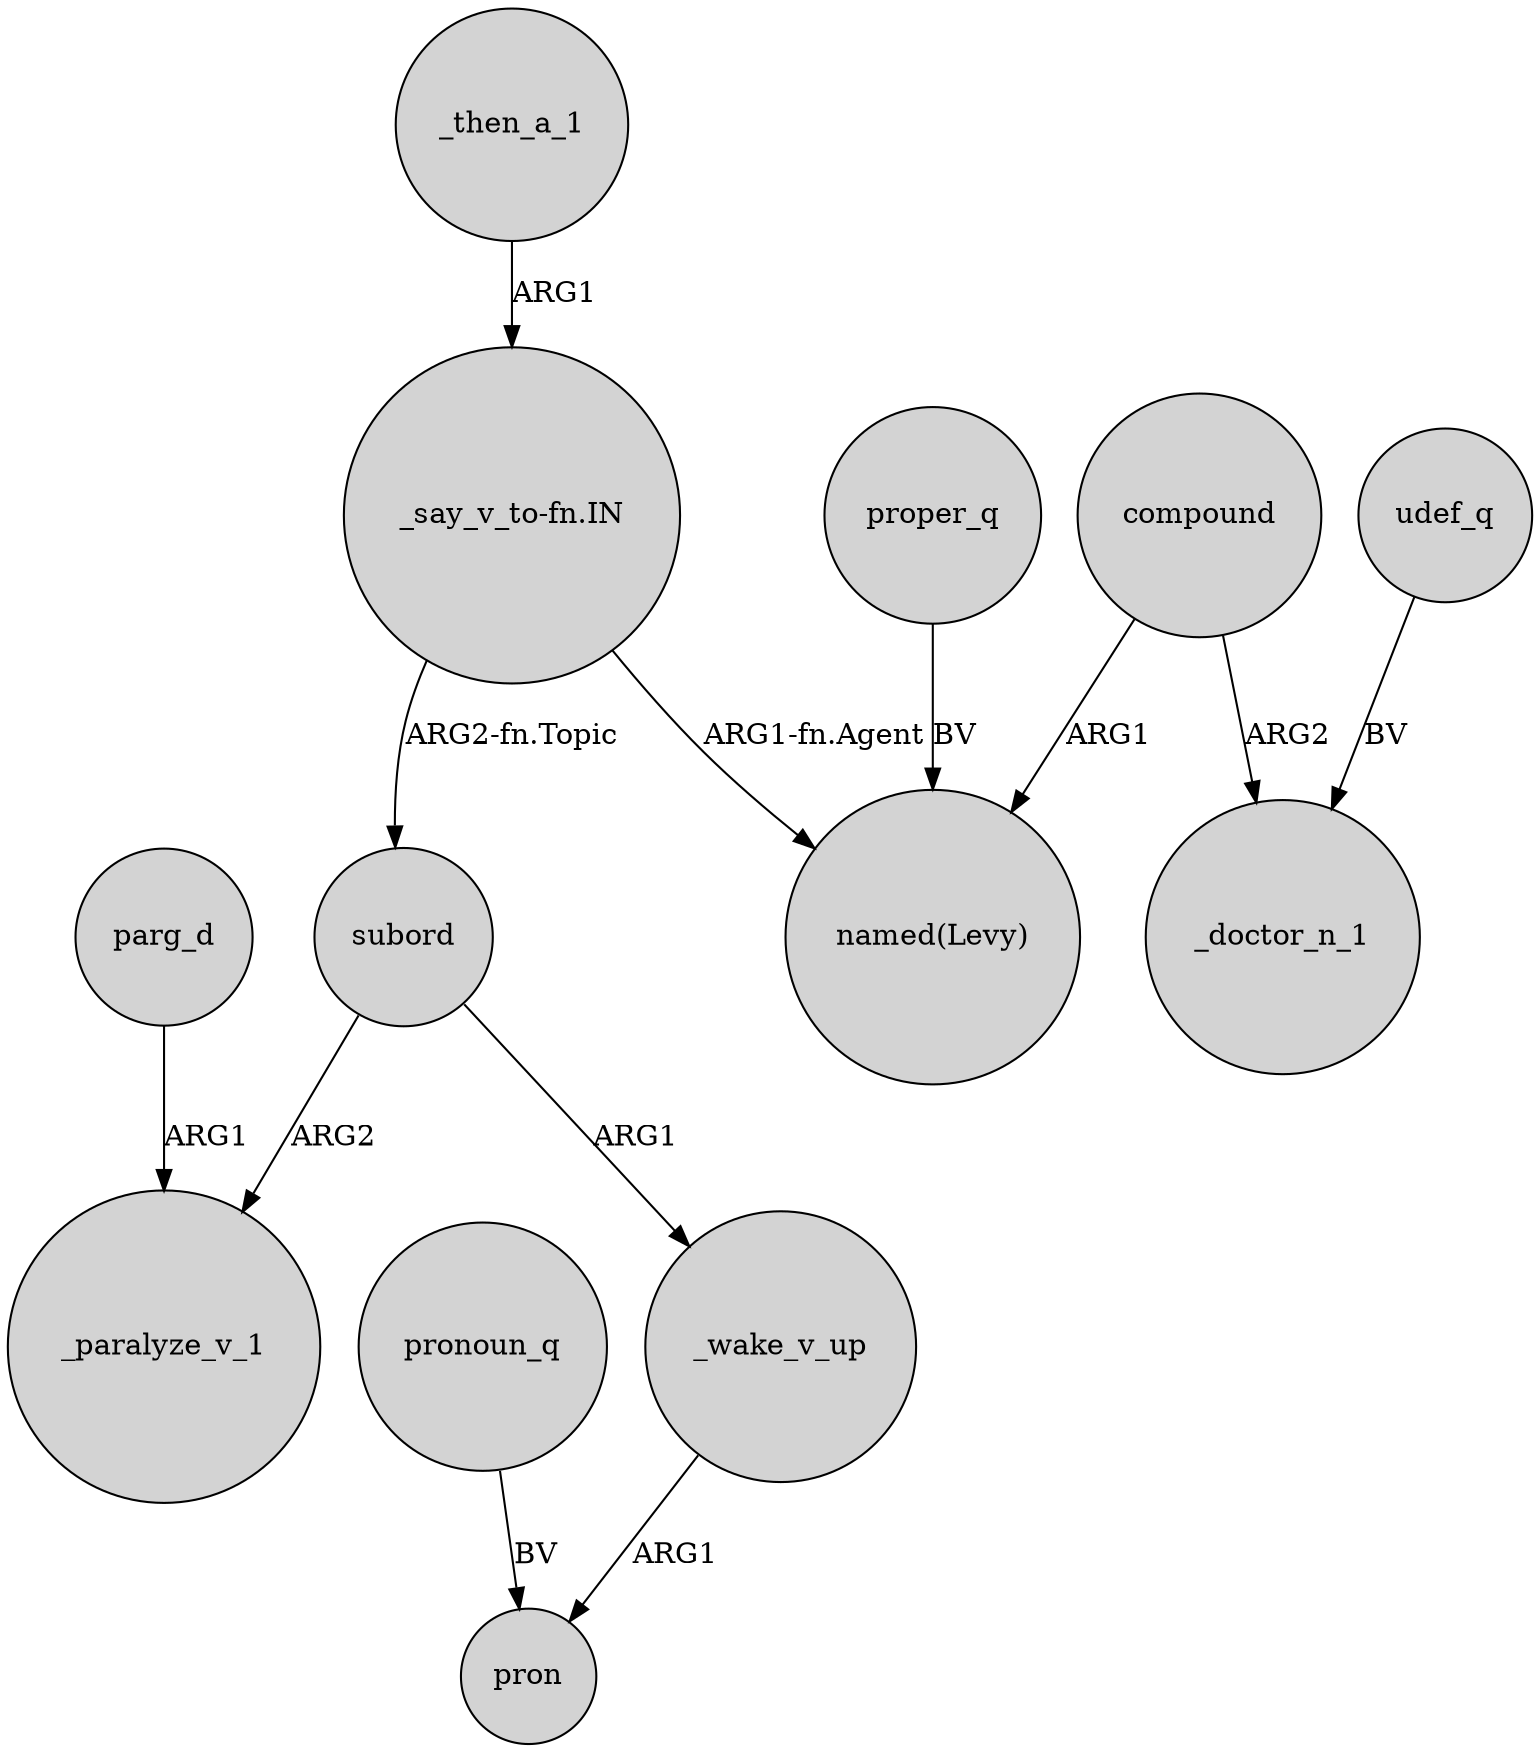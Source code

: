 digraph {
	node [shape=circle style=filled]
	subord -> _wake_v_up [label=ARG1]
	_wake_v_up -> pron [label=ARG1]
	"_say_v_to-fn.IN" -> "named(Levy)" [label="ARG1-fn.Agent"]
	compound -> _doctor_n_1 [label=ARG2]
	udef_q -> _doctor_n_1 [label=BV]
	subord -> _paralyze_v_1 [label=ARG2]
	_then_a_1 -> "_say_v_to-fn.IN" [label=ARG1]
	"_say_v_to-fn.IN" -> subord [label="ARG2-fn.Topic"]
	parg_d -> _paralyze_v_1 [label=ARG1]
	proper_q -> "named(Levy)" [label=BV]
	compound -> "named(Levy)" [label=ARG1]
	pronoun_q -> pron [label=BV]
}
